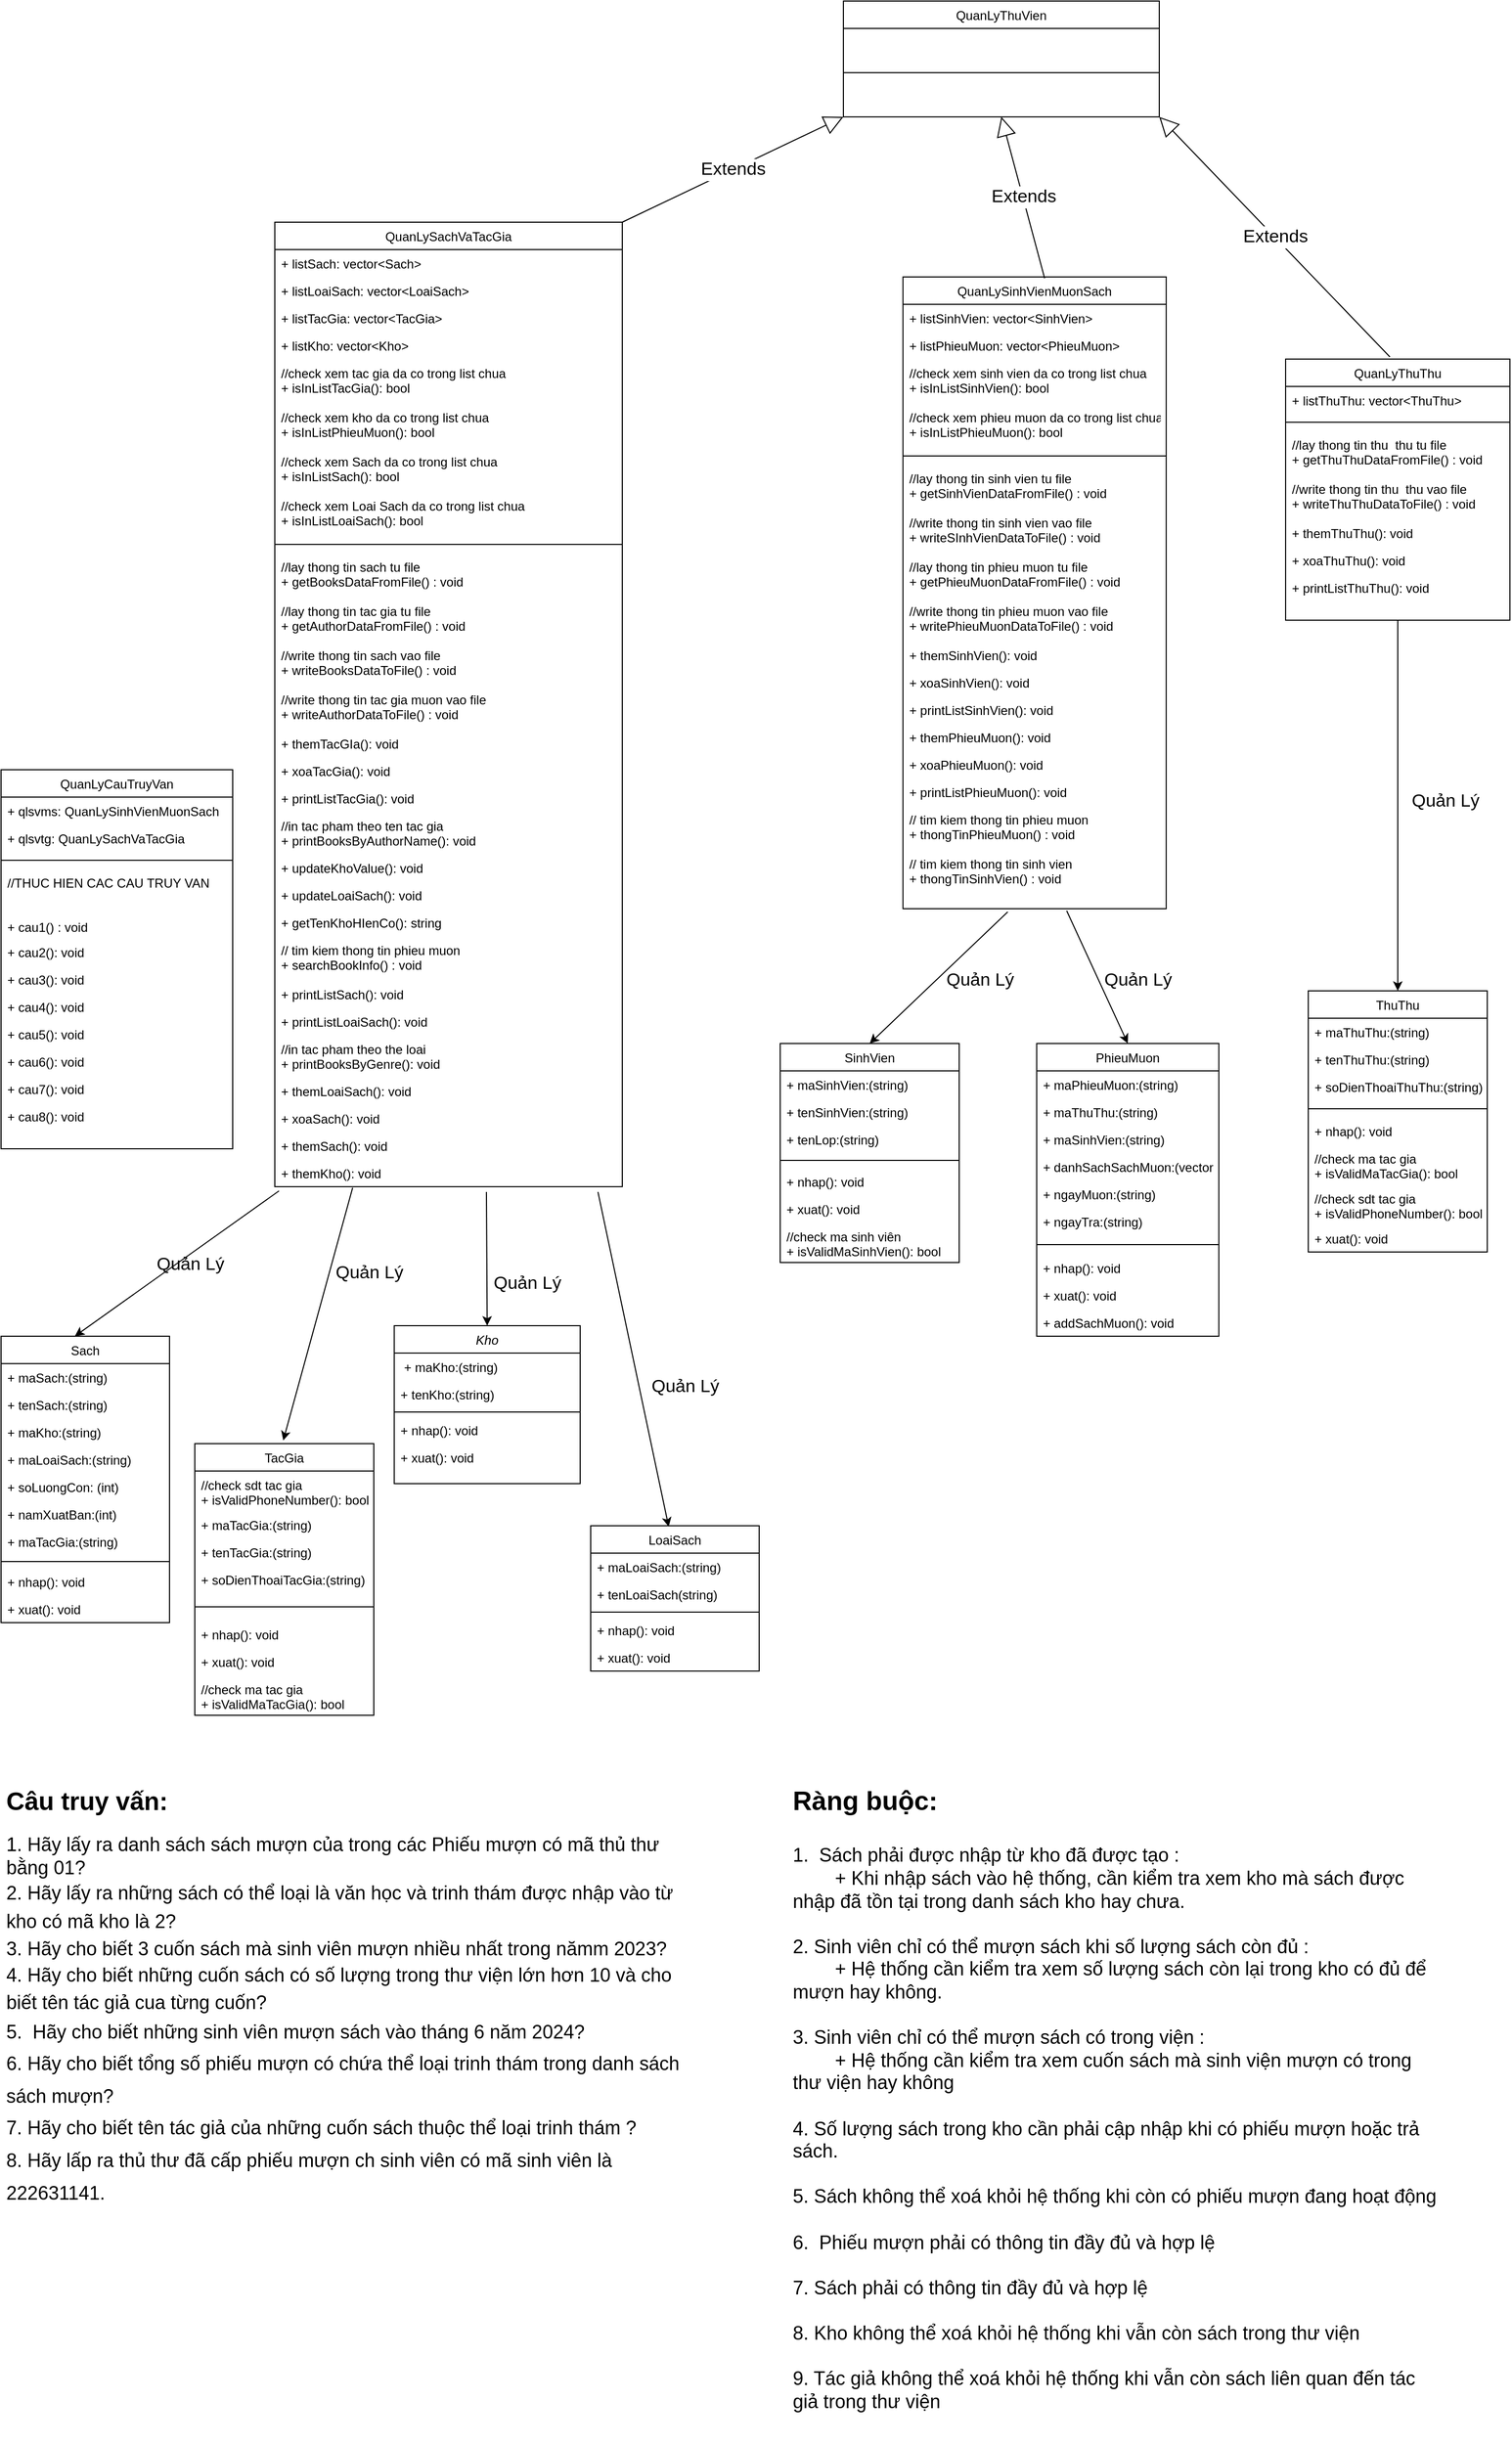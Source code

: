 <mxfile version="20.8.16" type="device"><diagram id="C5RBs43oDa-KdzZeNtuy" name="Page-1"><mxGraphModel dx="472" dy="1996" grid="1" gridSize="10" guides="1" tooltips="1" connect="1" arrows="1" fold="1" page="1" pageScale="1" pageWidth="827" pageHeight="1169" math="0" shadow="0"><root><mxCell id="WIyWlLk6GJQsqaUBKTNV-0"/><mxCell id="WIyWlLk6GJQsqaUBKTNV-1" parent="WIyWlLk6GJQsqaUBKTNV-0"/><mxCell id="zkfFHV4jXpPFQw0GAbJ--0" value="Kho" style="swimlane;fontStyle=2;align=center;verticalAlign=top;childLayout=stackLayout;horizontal=1;startSize=26;horizontalStack=0;resizeParent=1;resizeLast=0;collapsible=1;marginBottom=0;rounded=0;shadow=0;strokeWidth=1;" parent="WIyWlLk6GJQsqaUBKTNV-1" vertex="1"><mxGeometry x="433.4" y="278" width="176.6" height="150" as="geometry"><mxRectangle x="230" y="140" width="160" height="26" as="alternateBounds"/></mxGeometry></mxCell><mxCell id="zkfFHV4jXpPFQw0GAbJ--1" value=" + maKho:(string)" style="text;align=left;verticalAlign=top;spacingLeft=4;spacingRight=4;overflow=hidden;rotatable=0;points=[[0,0.5],[1,0.5]];portConstraint=eastwest;" parent="zkfFHV4jXpPFQw0GAbJ--0" vertex="1"><mxGeometry y="26" width="176.6" height="26" as="geometry"/></mxCell><mxCell id="zkfFHV4jXpPFQw0GAbJ--2" value="+ tenKho:(string)" style="text;align=left;verticalAlign=top;spacingLeft=4;spacingRight=4;overflow=hidden;rotatable=0;points=[[0,0.5],[1,0.5]];portConstraint=eastwest;rounded=0;shadow=0;html=0;" parent="zkfFHV4jXpPFQw0GAbJ--0" vertex="1"><mxGeometry y="52" width="176.6" height="26" as="geometry"/></mxCell><mxCell id="zkfFHV4jXpPFQw0GAbJ--4" value="" style="line;html=1;strokeWidth=1;align=left;verticalAlign=middle;spacingTop=-1;spacingLeft=3;spacingRight=3;rotatable=0;labelPosition=right;points=[];portConstraint=eastwest;" parent="zkfFHV4jXpPFQw0GAbJ--0" vertex="1"><mxGeometry y="78" width="176.6" height="8" as="geometry"/></mxCell><mxCell id="O4ViR7Ss4XogtmyIaUGv-77" value="+ nhap(): void" style="text;align=left;verticalAlign=top;spacingLeft=4;spacingRight=4;overflow=hidden;rotatable=0;points=[[0,0.5],[1,0.5]];portConstraint=eastwest;rounded=0;shadow=0;html=0;" parent="zkfFHV4jXpPFQw0GAbJ--0" vertex="1"><mxGeometry y="86" width="176.6" height="26" as="geometry"/></mxCell><mxCell id="O4ViR7Ss4XogtmyIaUGv-78" value="+ xuat(): void&#10;" style="text;align=left;verticalAlign=top;spacingLeft=4;spacingRight=4;overflow=hidden;rotatable=0;points=[[0,0.5],[1,0.5]];portConstraint=eastwest;rounded=0;shadow=0;html=0;" parent="zkfFHV4jXpPFQw0GAbJ--0" vertex="1"><mxGeometry y="112" width="176.6" height="20" as="geometry"/></mxCell><mxCell id="zkfFHV4jXpPFQw0GAbJ--6" value="LoaiSach" style="swimlane;fontStyle=0;align=center;verticalAlign=top;childLayout=stackLayout;horizontal=1;startSize=26;horizontalStack=0;resizeParent=1;resizeLast=0;collapsible=1;marginBottom=0;rounded=0;shadow=0;strokeWidth=1;" parent="WIyWlLk6GJQsqaUBKTNV-1" vertex="1"><mxGeometry x="620" y="468" width="160" height="138" as="geometry"><mxRectangle x="130" y="380" width="160" height="26" as="alternateBounds"/></mxGeometry></mxCell><mxCell id="zkfFHV4jXpPFQw0GAbJ--7" value="+ maLoaiSach:(string)" style="text;align=left;verticalAlign=top;spacingLeft=4;spacingRight=4;overflow=hidden;rotatable=0;points=[[0,0.5],[1,0.5]];portConstraint=eastwest;" parent="zkfFHV4jXpPFQw0GAbJ--6" vertex="1"><mxGeometry y="26" width="160" height="26" as="geometry"/></mxCell><mxCell id="zkfFHV4jXpPFQw0GAbJ--8" value="+ tenLoaiSach(string)" style="text;align=left;verticalAlign=top;spacingLeft=4;spacingRight=4;overflow=hidden;rotatable=0;points=[[0,0.5],[1,0.5]];portConstraint=eastwest;rounded=0;shadow=0;html=0;" parent="zkfFHV4jXpPFQw0GAbJ--6" vertex="1"><mxGeometry y="52" width="160" height="26" as="geometry"/></mxCell><mxCell id="zkfFHV4jXpPFQw0GAbJ--9" value="" style="line;html=1;strokeWidth=1;align=left;verticalAlign=middle;spacingTop=-1;spacingLeft=3;spacingRight=3;rotatable=0;labelPosition=right;points=[];portConstraint=eastwest;" parent="zkfFHV4jXpPFQw0GAbJ--6" vertex="1"><mxGeometry y="78" width="160" height="8" as="geometry"/></mxCell><mxCell id="O4ViR7Ss4XogtmyIaUGv-79" value="+ nhap(): void" style="text;align=left;verticalAlign=top;spacingLeft=4;spacingRight=4;overflow=hidden;rotatable=0;points=[[0,0.5],[1,0.5]];portConstraint=eastwest;rounded=0;shadow=0;html=0;" parent="zkfFHV4jXpPFQw0GAbJ--6" vertex="1"><mxGeometry y="86" width="160" height="26" as="geometry"/></mxCell><mxCell id="O4ViR7Ss4XogtmyIaUGv-80" value="+ xuat(): void" style="text;align=left;verticalAlign=top;spacingLeft=4;spacingRight=4;overflow=hidden;rotatable=0;points=[[0,0.5],[1,0.5]];portConstraint=eastwest;rounded=0;shadow=0;html=0;" parent="zkfFHV4jXpPFQw0GAbJ--6" vertex="1"><mxGeometry y="112" width="160" height="26" as="geometry"/></mxCell><mxCell id="zkfFHV4jXpPFQw0GAbJ--17" value="Sach" style="swimlane;fontStyle=0;align=center;verticalAlign=top;childLayout=stackLayout;horizontal=1;startSize=26;horizontalStack=0;resizeParent=1;resizeLast=0;collapsible=1;marginBottom=0;rounded=0;shadow=0;strokeWidth=1;" parent="WIyWlLk6GJQsqaUBKTNV-1" vertex="1"><mxGeometry x="60" y="288" width="160" height="272" as="geometry"><mxRectangle x="550" y="140" width="160" height="26" as="alternateBounds"/></mxGeometry></mxCell><mxCell id="zkfFHV4jXpPFQw0GAbJ--18" value="+ maSach:(string)" style="text;align=left;verticalAlign=top;spacingLeft=4;spacingRight=4;overflow=hidden;rotatable=0;points=[[0,0.5],[1,0.5]];portConstraint=eastwest;" parent="zkfFHV4jXpPFQw0GAbJ--17" vertex="1"><mxGeometry y="26" width="160" height="26" as="geometry"/></mxCell><mxCell id="zkfFHV4jXpPFQw0GAbJ--19" value="+ tenSach:(string)" style="text;align=left;verticalAlign=top;spacingLeft=4;spacingRight=4;overflow=hidden;rotatable=0;points=[[0,0.5],[1,0.5]];portConstraint=eastwest;rounded=0;shadow=0;html=0;" parent="zkfFHV4jXpPFQw0GAbJ--17" vertex="1"><mxGeometry y="52" width="160" height="26" as="geometry"/></mxCell><mxCell id="zkfFHV4jXpPFQw0GAbJ--20" value="+ maKho:(string)" style="text;align=left;verticalAlign=top;spacingLeft=4;spacingRight=4;overflow=hidden;rotatable=0;points=[[0,0.5],[1,0.5]];portConstraint=eastwest;rounded=0;shadow=0;html=0;" parent="zkfFHV4jXpPFQw0GAbJ--17" vertex="1"><mxGeometry y="78" width="160" height="26" as="geometry"/></mxCell><mxCell id="O4ViR7Ss4XogtmyIaUGv-6" value="+ maLoaiSach:(string)" style="text;align=left;verticalAlign=top;spacingLeft=4;spacingRight=4;overflow=hidden;rotatable=0;points=[[0,0.5],[1,0.5]];portConstraint=eastwest;rounded=0;shadow=0;html=0;" parent="zkfFHV4jXpPFQw0GAbJ--17" vertex="1"><mxGeometry y="104" width="160" height="26" as="geometry"/></mxCell><mxCell id="zkfFHV4jXpPFQw0GAbJ--21" value="+ soLuongCon: (int)" style="text;align=left;verticalAlign=top;spacingLeft=4;spacingRight=4;overflow=hidden;rotatable=0;points=[[0,0.5],[1,0.5]];portConstraint=eastwest;rounded=0;shadow=0;html=0;" parent="zkfFHV4jXpPFQw0GAbJ--17" vertex="1"><mxGeometry y="130" width="160" height="26" as="geometry"/></mxCell><mxCell id="zkfFHV4jXpPFQw0GAbJ--22" value="+ namXuatBan:(int)&#10;" style="text;align=left;verticalAlign=top;spacingLeft=4;spacingRight=4;overflow=hidden;rotatable=0;points=[[0,0.5],[1,0.5]];portConstraint=eastwest;rounded=0;shadow=0;html=0;" parent="zkfFHV4jXpPFQw0GAbJ--17" vertex="1"><mxGeometry y="156" width="160" height="26" as="geometry"/></mxCell><mxCell id="O4ViR7Ss4XogtmyIaUGv-7" value="+ maTacGia:(string)" style="text;align=left;verticalAlign=top;spacingLeft=4;spacingRight=4;overflow=hidden;rotatable=0;points=[[0,0.5],[1,0.5]];portConstraint=eastwest;rounded=0;shadow=0;html=0;" parent="zkfFHV4jXpPFQw0GAbJ--17" vertex="1"><mxGeometry y="182" width="160" height="26" as="geometry"/></mxCell><mxCell id="zkfFHV4jXpPFQw0GAbJ--23" value="" style="line;html=1;strokeWidth=1;align=left;verticalAlign=middle;spacingTop=-1;spacingLeft=3;spacingRight=3;rotatable=0;labelPosition=right;points=[];portConstraint=eastwest;" parent="zkfFHV4jXpPFQw0GAbJ--17" vertex="1"><mxGeometry y="208" width="160" height="12" as="geometry"/></mxCell><mxCell id="SDFRiirNB7OG8wMuTSbg-24" value="+ nhap(): void" style="text;align=left;verticalAlign=top;spacingLeft=4;spacingRight=4;overflow=hidden;rotatable=0;points=[[0,0.5],[1,0.5]];portConstraint=eastwest;rounded=0;shadow=0;html=0;" parent="zkfFHV4jXpPFQw0GAbJ--17" vertex="1"><mxGeometry y="220" width="160" height="26" as="geometry"/></mxCell><mxCell id="SDFRiirNB7OG8wMuTSbg-25" value="+ xuat(): void" style="text;align=left;verticalAlign=top;spacingLeft=4;spacingRight=4;overflow=hidden;rotatable=0;points=[[0,0.5],[1,0.5]];portConstraint=eastwest;rounded=0;shadow=0;html=0;" parent="zkfFHV4jXpPFQw0GAbJ--17" vertex="1"><mxGeometry y="246" width="160" height="26" as="geometry"/></mxCell><mxCell id="O4ViR7Ss4XogtmyIaUGv-20" value="TacGia" style="swimlane;fontStyle=0;align=center;verticalAlign=top;childLayout=stackLayout;horizontal=1;startSize=26;horizontalStack=0;resizeParent=1;resizeLast=0;collapsible=1;marginBottom=0;rounded=0;shadow=0;strokeWidth=1;" parent="WIyWlLk6GJQsqaUBKTNV-1" vertex="1"><mxGeometry x="244" y="390" width="170" height="258" as="geometry"><mxRectangle x="130" y="380" width="160" height="26" as="alternateBounds"/></mxGeometry></mxCell><mxCell id="BPV_H0MxbYmrTCm7eKsK-1" value="//check sdt tac gia&#10;+ isValidPhoneNumber(): bool" style="text;align=left;verticalAlign=top;spacingLeft=4;spacingRight=4;overflow=hidden;rotatable=0;points=[[0,0.5],[1,0.5]];portConstraint=eastwest;rounded=0;shadow=0;html=0;" vertex="1" parent="O4ViR7Ss4XogtmyIaUGv-20"><mxGeometry y="26" width="170" height="38" as="geometry"/></mxCell><mxCell id="O4ViR7Ss4XogtmyIaUGv-21" value="+ maTacGia:(string)" style="text;align=left;verticalAlign=top;spacingLeft=4;spacingRight=4;overflow=hidden;rotatable=0;points=[[0,0.5],[1,0.5]];portConstraint=eastwest;" parent="O4ViR7Ss4XogtmyIaUGv-20" vertex="1"><mxGeometry y="64" width="170" height="26" as="geometry"/></mxCell><mxCell id="O4ViR7Ss4XogtmyIaUGv-22" value="+ tenTacGia:(string)&#10;" style="text;align=left;verticalAlign=top;spacingLeft=4;spacingRight=4;overflow=hidden;rotatable=0;points=[[0,0.5],[1,0.5]];portConstraint=eastwest;rounded=0;shadow=0;html=0;" parent="O4ViR7Ss4XogtmyIaUGv-20" vertex="1"><mxGeometry y="90" width="170" height="26" as="geometry"/></mxCell><mxCell id="O4ViR7Ss4XogtmyIaUGv-27" value="+ soDienThoaiTacGia:(string)" style="text;align=left;verticalAlign=top;spacingLeft=4;spacingRight=4;overflow=hidden;rotatable=0;points=[[0,0.5],[1,0.5]];portConstraint=eastwest;rounded=0;shadow=0;html=0;" parent="O4ViR7Ss4XogtmyIaUGv-20" vertex="1"><mxGeometry y="116" width="170" height="26" as="geometry"/></mxCell><mxCell id="O4ViR7Ss4XogtmyIaUGv-23" value="" style="line;html=1;strokeWidth=1;align=left;verticalAlign=middle;spacingTop=-1;spacingLeft=3;spacingRight=3;rotatable=0;labelPosition=right;points=[];portConstraint=eastwest;" parent="O4ViR7Ss4XogtmyIaUGv-20" vertex="1"><mxGeometry y="142" width="170" height="26" as="geometry"/></mxCell><mxCell id="O4ViR7Ss4XogtmyIaUGv-88" value="+ nhap(): void" style="text;align=left;verticalAlign=top;spacingLeft=4;spacingRight=4;overflow=hidden;rotatable=0;points=[[0,0.5],[1,0.5]];portConstraint=eastwest;rounded=0;shadow=0;html=0;" parent="O4ViR7Ss4XogtmyIaUGv-20" vertex="1"><mxGeometry y="168" width="170" height="26" as="geometry"/></mxCell><mxCell id="O4ViR7Ss4XogtmyIaUGv-89" value="+ xuat(): void" style="text;align=left;verticalAlign=top;spacingLeft=4;spacingRight=4;overflow=hidden;rotatable=0;points=[[0,0.5],[1,0.5]];portConstraint=eastwest;rounded=0;shadow=0;html=0;" parent="O4ViR7Ss4XogtmyIaUGv-20" vertex="1"><mxGeometry y="194" width="170" height="26" as="geometry"/></mxCell><mxCell id="BPV_H0MxbYmrTCm7eKsK-0" value="//check ma tac gia&#10;+ isValidMaTacGia(): bool" style="text;align=left;verticalAlign=top;spacingLeft=4;spacingRight=4;overflow=hidden;rotatable=0;points=[[0,0.5],[1,0.5]];portConstraint=eastwest;rounded=0;shadow=0;html=0;" vertex="1" parent="O4ViR7Ss4XogtmyIaUGv-20"><mxGeometry y="220" width="170" height="38" as="geometry"/></mxCell><mxCell id="O4ViR7Ss4XogtmyIaUGv-32" value="ThuThu" style="swimlane;fontStyle=0;align=center;verticalAlign=top;childLayout=stackLayout;horizontal=1;startSize=26;horizontalStack=0;resizeParent=1;resizeLast=0;collapsible=1;marginBottom=0;rounded=0;shadow=0;strokeWidth=1;" parent="WIyWlLk6GJQsqaUBKTNV-1" vertex="1"><mxGeometry x="1301.52" y="-40.0" width="170" height="248" as="geometry"><mxRectangle x="130" y="380" width="160" height="26" as="alternateBounds"/></mxGeometry></mxCell><mxCell id="O4ViR7Ss4XogtmyIaUGv-33" value="+ maThuThu:(string)" style="text;align=left;verticalAlign=top;spacingLeft=4;spacingRight=4;overflow=hidden;rotatable=0;points=[[0,0.5],[1,0.5]];portConstraint=eastwest;" parent="O4ViR7Ss4XogtmyIaUGv-32" vertex="1"><mxGeometry y="26" width="170" height="26" as="geometry"/></mxCell><mxCell id="O4ViR7Ss4XogtmyIaUGv-34" value="+ tenThuThu:(string)&#10;" style="text;align=left;verticalAlign=top;spacingLeft=4;spacingRight=4;overflow=hidden;rotatable=0;points=[[0,0.5],[1,0.5]];portConstraint=eastwest;rounded=0;shadow=0;html=0;" parent="O4ViR7Ss4XogtmyIaUGv-32" vertex="1"><mxGeometry y="52" width="170" height="26" as="geometry"/></mxCell><mxCell id="O4ViR7Ss4XogtmyIaUGv-35" value="+ soDienThoaiThuThu:(string)" style="text;align=left;verticalAlign=top;spacingLeft=4;spacingRight=4;overflow=hidden;rotatable=0;points=[[0,0.5],[1,0.5]];portConstraint=eastwest;rounded=0;shadow=0;html=0;" parent="O4ViR7Ss4XogtmyIaUGv-32" vertex="1"><mxGeometry y="78" width="170" height="26" as="geometry"/></mxCell><mxCell id="O4ViR7Ss4XogtmyIaUGv-36" value="" style="line;html=1;strokeWidth=1;align=left;verticalAlign=middle;spacingTop=-1;spacingLeft=3;spacingRight=3;rotatable=0;labelPosition=right;points=[];portConstraint=eastwest;" parent="O4ViR7Ss4XogtmyIaUGv-32" vertex="1"><mxGeometry y="104" width="170" height="16" as="geometry"/></mxCell><mxCell id="O4ViR7Ss4XogtmyIaUGv-85" value="+ nhap(): void" style="text;align=left;verticalAlign=top;spacingLeft=4;spacingRight=4;overflow=hidden;rotatable=0;points=[[0,0.5],[1,0.5]];portConstraint=eastwest;rounded=0;shadow=0;html=0;" parent="O4ViR7Ss4XogtmyIaUGv-32" vertex="1"><mxGeometry y="120" width="170" height="26" as="geometry"/></mxCell><mxCell id="BPV_H0MxbYmrTCm7eKsK-4" value="//check ma tac gia&#10;+ isValidMaTacGia(): bool" style="text;align=left;verticalAlign=top;spacingLeft=4;spacingRight=4;overflow=hidden;rotatable=0;points=[[0,0.5],[1,0.5]];portConstraint=eastwest;rounded=0;shadow=0;html=0;" vertex="1" parent="O4ViR7Ss4XogtmyIaUGv-32"><mxGeometry y="146" width="170" height="38" as="geometry"/></mxCell><mxCell id="BPV_H0MxbYmrTCm7eKsK-5" value="//check sdt tac gia&#10;+ isValidPhoneNumber(): bool" style="text;align=left;verticalAlign=top;spacingLeft=4;spacingRight=4;overflow=hidden;rotatable=0;points=[[0,0.5],[1,0.5]];portConstraint=eastwest;rounded=0;shadow=0;html=0;" vertex="1" parent="O4ViR7Ss4XogtmyIaUGv-32"><mxGeometry y="184" width="170" height="38" as="geometry"/></mxCell><mxCell id="O4ViR7Ss4XogtmyIaUGv-83" value="+ xuat(): void" style="text;align=left;verticalAlign=top;spacingLeft=4;spacingRight=4;overflow=hidden;rotatable=0;points=[[0,0.5],[1,0.5]];portConstraint=eastwest;rounded=0;shadow=0;html=0;" parent="O4ViR7Ss4XogtmyIaUGv-32" vertex="1"><mxGeometry y="222" width="170" height="26" as="geometry"/></mxCell><mxCell id="O4ViR7Ss4XogtmyIaUGv-40" value="PhieuMuon" style="swimlane;fontStyle=0;align=center;verticalAlign=top;childLayout=stackLayout;horizontal=1;startSize=26;horizontalStack=0;resizeParent=1;resizeLast=0;collapsible=1;marginBottom=0;rounded=0;shadow=0;strokeWidth=1;" parent="WIyWlLk6GJQsqaUBKTNV-1" vertex="1"><mxGeometry x="1043.6" y="10.0" width="173" height="278" as="geometry"><mxRectangle x="130" y="380" width="160" height="26" as="alternateBounds"/></mxGeometry></mxCell><mxCell id="O4ViR7Ss4XogtmyIaUGv-41" value="+ maPhieuMuon:(string)" style="text;align=left;verticalAlign=top;spacingLeft=4;spacingRight=4;overflow=hidden;rotatable=0;points=[[0,0.5],[1,0.5]];portConstraint=eastwest;" parent="O4ViR7Ss4XogtmyIaUGv-40" vertex="1"><mxGeometry y="26" width="173" height="26" as="geometry"/></mxCell><mxCell id="O4ViR7Ss4XogtmyIaUGv-42" value="+ maThuThu:(string)&#10;" style="text;align=left;verticalAlign=top;spacingLeft=4;spacingRight=4;overflow=hidden;rotatable=0;points=[[0,0.5],[1,0.5]];portConstraint=eastwest;rounded=0;shadow=0;html=0;" parent="O4ViR7Ss4XogtmyIaUGv-40" vertex="1"><mxGeometry y="52" width="173" height="26" as="geometry"/></mxCell><mxCell id="O4ViR7Ss4XogtmyIaUGv-43" value="+ maSinhVien:(string)" style="text;align=left;verticalAlign=top;spacingLeft=4;spacingRight=4;overflow=hidden;rotatable=0;points=[[0,0.5],[1,0.5]];portConstraint=eastwest;rounded=0;shadow=0;html=0;" parent="O4ViR7Ss4XogtmyIaUGv-40" vertex="1"><mxGeometry y="78" width="173" height="26" as="geometry"/></mxCell><mxCell id="O4ViR7Ss4XogtmyIaUGv-58" value="+ danhSachSachMuon:(vector)" style="text;align=left;verticalAlign=top;spacingLeft=4;spacingRight=4;overflow=hidden;rotatable=0;points=[[0,0.5],[1,0.5]];portConstraint=eastwest;rounded=0;shadow=0;html=0;" parent="O4ViR7Ss4XogtmyIaUGv-40" vertex="1"><mxGeometry y="104" width="173" height="26" as="geometry"/></mxCell><mxCell id="O4ViR7Ss4XogtmyIaUGv-45" value="+ ngayMuon:(string)" style="text;align=left;verticalAlign=top;spacingLeft=4;spacingRight=4;overflow=hidden;rotatable=0;points=[[0,0.5],[1,0.5]];portConstraint=eastwest;rounded=0;shadow=0;html=0;" parent="O4ViR7Ss4XogtmyIaUGv-40" vertex="1"><mxGeometry y="130" width="173" height="26" as="geometry"/></mxCell><mxCell id="O4ViR7Ss4XogtmyIaUGv-46" value="+ ngayTra:(string)" style="text;align=left;verticalAlign=top;spacingLeft=4;spacingRight=4;overflow=hidden;rotatable=0;points=[[0,0.5],[1,0.5]];portConstraint=eastwest;rounded=0;shadow=0;html=0;" parent="O4ViR7Ss4XogtmyIaUGv-40" vertex="1"><mxGeometry y="156" width="173" height="26" as="geometry"/></mxCell><mxCell id="O4ViR7Ss4XogtmyIaUGv-44" value="" style="line;html=1;strokeWidth=1;align=left;verticalAlign=middle;spacingTop=-1;spacingLeft=3;spacingRight=3;rotatable=0;labelPosition=right;points=[];portConstraint=eastwest;" parent="O4ViR7Ss4XogtmyIaUGv-40" vertex="1"><mxGeometry y="182" width="173" height="18" as="geometry"/></mxCell><mxCell id="SDFRiirNB7OG8wMuTSbg-26" value="+ nhap(): void" style="text;align=left;verticalAlign=top;spacingLeft=4;spacingRight=4;overflow=hidden;rotatable=0;points=[[0,0.5],[1,0.5]];portConstraint=eastwest;rounded=0;shadow=0;html=0;" parent="O4ViR7Ss4XogtmyIaUGv-40" vertex="1"><mxGeometry y="200" width="173" height="26" as="geometry"/></mxCell><mxCell id="SDFRiirNB7OG8wMuTSbg-27" value="+ xuat(): void" style="text;align=left;verticalAlign=top;spacingLeft=4;spacingRight=4;overflow=hidden;rotatable=0;points=[[0,0.5],[1,0.5]];portConstraint=eastwest;rounded=0;shadow=0;html=0;" parent="O4ViR7Ss4XogtmyIaUGv-40" vertex="1"><mxGeometry y="226" width="173" height="26" as="geometry"/></mxCell><mxCell id="BPV_H0MxbYmrTCm7eKsK-16" value="+ addSachMuon(): void" style="text;align=left;verticalAlign=top;spacingLeft=4;spacingRight=4;overflow=hidden;rotatable=0;points=[[0,0.5],[1,0.5]];portConstraint=eastwest;rounded=0;shadow=0;html=0;" vertex="1" parent="O4ViR7Ss4XogtmyIaUGv-40"><mxGeometry y="252" width="173" height="26" as="geometry"/></mxCell><mxCell id="O4ViR7Ss4XogtmyIaUGv-47" value="SinhVien" style="swimlane;fontStyle=0;align=center;verticalAlign=top;childLayout=stackLayout;horizontal=1;startSize=26;horizontalStack=0;resizeParent=1;resizeLast=0;collapsible=1;marginBottom=0;rounded=0;shadow=0;strokeWidth=1;" parent="WIyWlLk6GJQsqaUBKTNV-1" vertex="1"><mxGeometry x="800.0" y="10" width="170" height="208" as="geometry"><mxRectangle x="130" y="380" width="160" height="26" as="alternateBounds"/></mxGeometry></mxCell><mxCell id="O4ViR7Ss4XogtmyIaUGv-48" value="+ maSinhVien:(string)" style="text;align=left;verticalAlign=top;spacingLeft=4;spacingRight=4;overflow=hidden;rotatable=0;points=[[0,0.5],[1,0.5]];portConstraint=eastwest;" parent="O4ViR7Ss4XogtmyIaUGv-47" vertex="1"><mxGeometry y="26" width="170" height="26" as="geometry"/></mxCell><mxCell id="O4ViR7Ss4XogtmyIaUGv-49" value="+ tenSinhVien:(string)&#10;" style="text;align=left;verticalAlign=top;spacingLeft=4;spacingRight=4;overflow=hidden;rotatable=0;points=[[0,0.5],[1,0.5]];portConstraint=eastwest;rounded=0;shadow=0;html=0;" parent="O4ViR7Ss4XogtmyIaUGv-47" vertex="1"><mxGeometry y="52" width="170" height="26" as="geometry"/></mxCell><mxCell id="O4ViR7Ss4XogtmyIaUGv-50" value="+ tenLop:(string)" style="text;align=left;verticalAlign=top;spacingLeft=4;spacingRight=4;overflow=hidden;rotatable=0;points=[[0,0.5],[1,0.5]];portConstraint=eastwest;rounded=0;shadow=0;html=0;" parent="O4ViR7Ss4XogtmyIaUGv-47" vertex="1"><mxGeometry y="78" width="170" height="26" as="geometry"/></mxCell><mxCell id="O4ViR7Ss4XogtmyIaUGv-53" value="" style="line;html=1;strokeWidth=1;align=left;verticalAlign=middle;spacingTop=-1;spacingLeft=3;spacingRight=3;rotatable=0;labelPosition=right;points=[];portConstraint=eastwest;" parent="O4ViR7Ss4XogtmyIaUGv-47" vertex="1"><mxGeometry y="104" width="170" height="14" as="geometry"/></mxCell><mxCell id="O4ViR7Ss4XogtmyIaUGv-86" value="+ nhap(): void" style="text;align=left;verticalAlign=top;spacingLeft=4;spacingRight=4;overflow=hidden;rotatable=0;points=[[0,0.5],[1,0.5]];portConstraint=eastwest;rounded=0;shadow=0;html=0;" parent="O4ViR7Ss4XogtmyIaUGv-47" vertex="1"><mxGeometry y="118" width="170" height="26" as="geometry"/></mxCell><mxCell id="O4ViR7Ss4XogtmyIaUGv-87" value="+ xuat(): void" style="text;align=left;verticalAlign=top;spacingLeft=4;spacingRight=4;overflow=hidden;rotatable=0;points=[[0,0.5],[1,0.5]];portConstraint=eastwest;rounded=0;shadow=0;html=0;" parent="O4ViR7Ss4XogtmyIaUGv-47" vertex="1"><mxGeometry y="144" width="170" height="26" as="geometry"/></mxCell><mxCell id="BPV_H0MxbYmrTCm7eKsK-3" value="//check ma sinh viên&#10;+ isValidMaSinhVien(): bool" style="text;align=left;verticalAlign=top;spacingLeft=4;spacingRight=4;overflow=hidden;rotatable=0;points=[[0,0.5],[1,0.5]];portConstraint=eastwest;rounded=0;shadow=0;html=0;" vertex="1" parent="O4ViR7Ss4XogtmyIaUGv-47"><mxGeometry y="170" width="170" height="38" as="geometry"/></mxCell><mxCell id="SDFRiirNB7OG8wMuTSbg-2" value="&lt;h1&gt;Câu truy vấn:&lt;/h1&gt;&lt;div style=&quot;font-size: 18px;&quot;&gt;1. Hãy lấy ra danh sách sách mượn của trong các Phiếu mượn có mã thủ thư bằng 01?&lt;/div&gt;&lt;div style=&quot;font-size: 18px; line-height: 150%;&quot;&gt;&lt;span style=&quot;background-color: initial;&quot;&gt;2. Hãy lấy ra những sách có thể loại là văn học và trinh thám được nhập vào từ kho có mã kho là 2?&lt;/span&gt;&lt;br&gt;&lt;/div&gt;&lt;div style=&quot;font-size: 18px; line-height: 140%;&quot;&gt;&lt;span style=&quot;background-color: initial;&quot;&gt;3. Hãy cho biết 3 cuốn sách mà sinh viên mượn nhiều nhất trong nămm 2023?&amp;nbsp;&lt;/span&gt;&lt;/div&gt;&lt;div style=&quot;font-size: 18px; line-height: 140%;&quot;&gt;4. Hãy cho biết những cuốn sách có số lượng trong thư viện lớn hơn 10 và cho biết tên tác giả cua từng cuốn?&lt;/div&gt;&lt;div style=&quot;font-size: 18px; line-height: 170%;&quot;&gt;5.&amp;nbsp; Hãy cho biết những sinh viên mượn sách vào tháng 6 năm 2024?&lt;/div&gt;&lt;div style=&quot;font-size: 18px; line-height: 170%;&quot;&gt;6. Hãy cho biết tổng số phiếu mượn có chứa thể loại trinh thám trong danh sách sách mượn?&lt;/div&gt;&lt;div style=&quot;font-size: 18px; line-height: 170%;&quot;&gt;7. Hãy cho biết tên tác giả của những cuốn sách thuộc thể loại trinh thám ?&amp;nbsp;&lt;/div&gt;&lt;div style=&quot;font-size: 18px; line-height: 170%;&quot;&gt;8. Hãy lấp ra thủ thư đã cấp phiếu mượn ch sinh viên có mã sinh viên là 222631141.&lt;/div&gt;&lt;div style=&quot;font-size: 18px; line-height: 170%;&quot;&gt;&amp;nbsp;&amp;nbsp;&lt;/div&gt;&lt;div style=&quot;font-size: 18px; line-height: 240%;&quot;&gt;&lt;br&gt;&lt;/div&gt;" style="text;html=1;strokeColor=none;fillColor=none;spacing=5;spacingTop=-20;whiteSpace=wrap;overflow=hidden;rounded=0;" parent="WIyWlLk6GJQsqaUBKTNV-1" vertex="1"><mxGeometry x="60" y="710" width="660" height="590" as="geometry"/></mxCell><mxCell id="SDFRiirNB7OG8wMuTSbg-15" value="QuanLyThuVien" style="swimlane;fontStyle=0;align=center;verticalAlign=top;childLayout=stackLayout;horizontal=1;startSize=26;horizontalStack=0;resizeParent=1;resizeLast=0;collapsible=1;marginBottom=0;rounded=0;shadow=0;strokeWidth=1;" parent="WIyWlLk6GJQsqaUBKTNV-1" vertex="1"><mxGeometry x="860" y="-980" width="300" height="110" as="geometry"><mxRectangle x="130" y="380" width="160" height="26" as="alternateBounds"/></mxGeometry></mxCell><mxCell id="SDFRiirNB7OG8wMuTSbg-19" value="" style="line;html=1;strokeWidth=1;align=left;verticalAlign=middle;spacingTop=-1;spacingLeft=3;spacingRight=3;rotatable=0;labelPosition=right;points=[];portConstraint=eastwest;" parent="SDFRiirNB7OG8wMuTSbg-15" vertex="1"><mxGeometry y="26" width="300" height="84" as="geometry"/></mxCell><mxCell id="SDFRiirNB7OG8wMuTSbg-23" value="&lt;p style=&quot;line-height: 160%;&quot;&gt;&lt;/p&gt;&lt;h1&gt;&lt;font style=&quot;font-size: 25px;&quot;&gt;Ràng buộc:&lt;/font&gt;&lt;/h1&gt;1.&amp;nbsp; Sách phải được nhập từ kho đã được tạo :&lt;br&gt;&lt;span style=&quot;white-space: pre;&quot;&gt;&#9;&lt;/span&gt;+ Khi nhập sách vào hệ thống, cần kiểm tra xem kho mà sách được nhập đã tồn tại trong danh sách kho hay chưa.&amp;nbsp;&lt;br&gt;&lt;br&gt;2. Sinh viên chỉ có thể mượn sách khi số lượng sách còn đủ :&amp;nbsp;&lt;br&gt;&lt;span style=&quot;white-space: pre;&quot;&gt;&#9;&lt;/span&gt;+ Hệ thống cần kiểm tra xem số lượng sách còn lại trong kho có đủ để mượn hay không.&lt;br&gt;&lt;br&gt;3. Sinh viên chỉ có thể mượn sách có trong viện :&amp;nbsp;&lt;br&gt;&lt;span style=&quot;white-space: pre;&quot;&gt;&#9;&lt;/span&gt;+ Hệ thống cần kiểm tra xem cuốn sách mà sinh viện&amp;nbsp;mượn có trong thư viện hay không&lt;br&gt;&lt;br&gt;4. Số lượng sách trong kho cần phải cập nhập khi có phiếu mượn hoặc trả sách.&lt;br&gt;&lt;br&gt;5. Sách không thể xoá khỏi hệ thống khi còn có phiếu mượn đang hoạt động&lt;br&gt;&lt;br&gt;6.&amp;nbsp; Phiếu mượn phải có thông tin đầy đủ và hợp lệ&amp;nbsp;&lt;br&gt;&lt;br&gt;7. Sách phải có thông tin đầy đủ và hợp lệ&lt;br&gt;&lt;br&gt;8. Kho không thể xoá khỏi hệ thống khi vẫn còn sách trong thư viện&lt;br&gt;&lt;br&gt;9. Tác giả không thể xoá khỏi hệ thống khi vẫn còn sách liên quan đến tác giả trong thư viện&amp;nbsp;&lt;br&gt;&lt;br&gt;&lt;br&gt;&lt;br&gt;&lt;br&gt;&lt;br&gt;.&amp;nbsp;&lt;br&gt;&lt;br&gt;&amp;nbsp;&lt;br&gt;&lt;br&gt;&amp;nbsp;&lt;br&gt;&lt;p&gt;&lt;/p&gt;" style="text;html=1;strokeColor=none;fillColor=none;spacing=5;spacingTop=-20;whiteSpace=wrap;overflow=hidden;rounded=0;fontSize=18;" parent="WIyWlLk6GJQsqaUBKTNV-1" vertex="1"><mxGeometry x="807" y="690" width="623" height="650" as="geometry"/></mxCell><mxCell id="BPV_H0MxbYmrTCm7eKsK-17" value="QuanLyThuThu" style="swimlane;fontStyle=0;align=center;verticalAlign=top;childLayout=stackLayout;horizontal=1;startSize=26;horizontalStack=0;resizeParent=1;resizeLast=0;collapsible=1;marginBottom=0;rounded=0;shadow=0;strokeWidth=1;" vertex="1" parent="WIyWlLk6GJQsqaUBKTNV-1"><mxGeometry x="1280" y="-640" width="213.04" height="248" as="geometry"><mxRectangle x="130" y="380" width="160" height="26" as="alternateBounds"/></mxGeometry></mxCell><mxCell id="BPV_H0MxbYmrTCm7eKsK-18" value="+ listThuThu: vector&lt;ThuThu&gt;" style="text;align=left;verticalAlign=top;spacingLeft=4;spacingRight=4;overflow=hidden;rotatable=0;points=[[0,0.5],[1,0.5]];portConstraint=eastwest;" vertex="1" parent="BPV_H0MxbYmrTCm7eKsK-17"><mxGeometry y="26" width="213.04" height="26" as="geometry"/></mxCell><mxCell id="BPV_H0MxbYmrTCm7eKsK-21" value="" style="line;html=1;strokeWidth=1;align=left;verticalAlign=middle;spacingTop=-1;spacingLeft=3;spacingRight=3;rotatable=0;labelPosition=right;points=[];portConstraint=eastwest;" vertex="1" parent="BPV_H0MxbYmrTCm7eKsK-17"><mxGeometry y="52" width="213.04" height="16" as="geometry"/></mxCell><mxCell id="BPV_H0MxbYmrTCm7eKsK-22" value="//lay thong tin thu  thu tu file&#10;+ getThuThuDataFromFile() : void" style="text;align=left;verticalAlign=top;spacingLeft=4;spacingRight=4;overflow=hidden;rotatable=0;points=[[0,0.5],[1,0.5]];portConstraint=eastwest;rounded=0;shadow=0;html=0;" vertex="1" parent="BPV_H0MxbYmrTCm7eKsK-17"><mxGeometry y="68" width="213.04" height="42" as="geometry"/></mxCell><mxCell id="BPV_H0MxbYmrTCm7eKsK-26" value="//write thong tin thu  thu vao file&#10;+ writeThuThuDataToFile() : void" style="text;align=left;verticalAlign=top;spacingLeft=4;spacingRight=4;overflow=hidden;rotatable=0;points=[[0,0.5],[1,0.5]];portConstraint=eastwest;rounded=0;shadow=0;html=0;" vertex="1" parent="BPV_H0MxbYmrTCm7eKsK-17"><mxGeometry y="110" width="213.04" height="42" as="geometry"/></mxCell><mxCell id="BPV_H0MxbYmrTCm7eKsK-28" value="+ themThuThu(): void" style="text;align=left;verticalAlign=top;spacingLeft=4;spacingRight=4;overflow=hidden;rotatable=0;points=[[0,0.5],[1,0.5]];portConstraint=eastwest;rounded=0;shadow=0;html=0;" vertex="1" parent="BPV_H0MxbYmrTCm7eKsK-17"><mxGeometry y="152" width="213.04" height="26" as="geometry"/></mxCell><mxCell id="BPV_H0MxbYmrTCm7eKsK-30" value="+ xoaThuThu(): void" style="text;align=left;verticalAlign=top;spacingLeft=4;spacingRight=4;overflow=hidden;rotatable=0;points=[[0,0.5],[1,0.5]];portConstraint=eastwest;rounded=0;shadow=0;html=0;" vertex="1" parent="BPV_H0MxbYmrTCm7eKsK-17"><mxGeometry y="178" width="213.04" height="26" as="geometry"/></mxCell><mxCell id="BPV_H0MxbYmrTCm7eKsK-31" value="+ printListThuThu(): void" style="text;align=left;verticalAlign=top;spacingLeft=4;spacingRight=4;overflow=hidden;rotatable=0;points=[[0,0.5],[1,0.5]];portConstraint=eastwest;rounded=0;shadow=0;html=0;" vertex="1" parent="BPV_H0MxbYmrTCm7eKsK-17"><mxGeometry y="204" width="213.04" height="26" as="geometry"/></mxCell><mxCell id="BPV_H0MxbYmrTCm7eKsK-32" value="QuanLySinhVienMuonSach" style="swimlane;fontStyle=0;align=center;verticalAlign=top;childLayout=stackLayout;horizontal=1;startSize=26;horizontalStack=0;resizeParent=1;resizeLast=0;collapsible=1;marginBottom=0;rounded=0;shadow=0;strokeWidth=1;" vertex="1" parent="WIyWlLk6GJQsqaUBKTNV-1"><mxGeometry x="916.6" y="-718" width="250" height="600" as="geometry"><mxRectangle x="130" y="380" width="160" height="26" as="alternateBounds"/></mxGeometry></mxCell><mxCell id="BPV_H0MxbYmrTCm7eKsK-33" value="+ listSinhVien: vector&lt;SinhVien&gt;" style="text;align=left;verticalAlign=top;spacingLeft=4;spacingRight=4;overflow=hidden;rotatable=0;points=[[0,0.5],[1,0.5]];portConstraint=eastwest;" vertex="1" parent="BPV_H0MxbYmrTCm7eKsK-32"><mxGeometry y="26" width="250" height="26" as="geometry"/></mxCell><mxCell id="BPV_H0MxbYmrTCm7eKsK-40" value="+ listPhieuMuon: vector&lt;PhieuMuon&gt;" style="text;align=left;verticalAlign=top;spacingLeft=4;spacingRight=4;overflow=hidden;rotatable=0;points=[[0,0.5],[1,0.5]];portConstraint=eastwest;" vertex="1" parent="BPV_H0MxbYmrTCm7eKsK-32"><mxGeometry y="52" width="250" height="26" as="geometry"/></mxCell><mxCell id="BPV_H0MxbYmrTCm7eKsK-41" value="//check xem sinh vien da co trong list chua&#10;+ isInListSinhVien(): bool" style="text;align=left;verticalAlign=top;spacingLeft=4;spacingRight=4;overflow=hidden;rotatable=0;points=[[0,0.5],[1,0.5]];portConstraint=eastwest;" vertex="1" parent="BPV_H0MxbYmrTCm7eKsK-32"><mxGeometry y="78" width="250" height="42" as="geometry"/></mxCell><mxCell id="BPV_H0MxbYmrTCm7eKsK-42" value="//check xem phieu muon da co trong list chua&#10;+ isInListPhieuMuon(): bool" style="text;align=left;verticalAlign=top;spacingLeft=4;spacingRight=4;overflow=hidden;rotatable=0;points=[[0,0.5],[1,0.5]];portConstraint=eastwest;" vertex="1" parent="BPV_H0MxbYmrTCm7eKsK-32"><mxGeometry y="120" width="250" height="42" as="geometry"/></mxCell><mxCell id="BPV_H0MxbYmrTCm7eKsK-34" value="" style="line;html=1;strokeWidth=1;align=left;verticalAlign=middle;spacingTop=-1;spacingLeft=3;spacingRight=3;rotatable=0;labelPosition=right;points=[];portConstraint=eastwest;" vertex="1" parent="BPV_H0MxbYmrTCm7eKsK-32"><mxGeometry y="162" width="250" height="16" as="geometry"/></mxCell><mxCell id="BPV_H0MxbYmrTCm7eKsK-35" value="//lay thong tin sinh vien tu file&#10;+ getSinhVienDataFromFile() : void" style="text;align=left;verticalAlign=top;spacingLeft=4;spacingRight=4;overflow=hidden;rotatable=0;points=[[0,0.5],[1,0.5]];portConstraint=eastwest;rounded=0;shadow=0;html=0;" vertex="1" parent="BPV_H0MxbYmrTCm7eKsK-32"><mxGeometry y="178" width="250" height="42" as="geometry"/></mxCell><mxCell id="BPV_H0MxbYmrTCm7eKsK-36" value="//write thong tin sinh vien vao file&#10;+ writeSInhVienDataToFile() : void" style="text;align=left;verticalAlign=top;spacingLeft=4;spacingRight=4;overflow=hidden;rotatable=0;points=[[0,0.5],[1,0.5]];portConstraint=eastwest;rounded=0;shadow=0;html=0;" vertex="1" parent="BPV_H0MxbYmrTCm7eKsK-32"><mxGeometry y="220" width="250" height="42" as="geometry"/></mxCell><mxCell id="BPV_H0MxbYmrTCm7eKsK-43" value="//lay thong tin phieu muon tu file&#10;+ getPhieuMuonDataFromFile() : void" style="text;align=left;verticalAlign=top;spacingLeft=4;spacingRight=4;overflow=hidden;rotatable=0;points=[[0,0.5],[1,0.5]];portConstraint=eastwest;rounded=0;shadow=0;html=0;" vertex="1" parent="BPV_H0MxbYmrTCm7eKsK-32"><mxGeometry y="262" width="250" height="42" as="geometry"/></mxCell><mxCell id="BPV_H0MxbYmrTCm7eKsK-44" value="//write thong tin phieu muon vao file&#10;+ writePhieuMuonDataToFile() : void" style="text;align=left;verticalAlign=top;spacingLeft=4;spacingRight=4;overflow=hidden;rotatable=0;points=[[0,0.5],[1,0.5]];portConstraint=eastwest;rounded=0;shadow=0;html=0;" vertex="1" parent="BPV_H0MxbYmrTCm7eKsK-32"><mxGeometry y="304" width="250" height="42" as="geometry"/></mxCell><mxCell id="BPV_H0MxbYmrTCm7eKsK-37" value="+ themSinhVien(): void" style="text;align=left;verticalAlign=top;spacingLeft=4;spacingRight=4;overflow=hidden;rotatable=0;points=[[0,0.5],[1,0.5]];portConstraint=eastwest;rounded=0;shadow=0;html=0;" vertex="1" parent="BPV_H0MxbYmrTCm7eKsK-32"><mxGeometry y="346" width="250" height="26" as="geometry"/></mxCell><mxCell id="BPV_H0MxbYmrTCm7eKsK-38" value="+ xoaSinhVien(): void" style="text;align=left;verticalAlign=top;spacingLeft=4;spacingRight=4;overflow=hidden;rotatable=0;points=[[0,0.5],[1,0.5]];portConstraint=eastwest;rounded=0;shadow=0;html=0;" vertex="1" parent="BPV_H0MxbYmrTCm7eKsK-32"><mxGeometry y="372" width="250" height="26" as="geometry"/></mxCell><mxCell id="BPV_H0MxbYmrTCm7eKsK-47" value="+ printListSinhVien(): void" style="text;align=left;verticalAlign=top;spacingLeft=4;spacingRight=4;overflow=hidden;rotatable=0;points=[[0,0.5],[1,0.5]];portConstraint=eastwest;rounded=0;shadow=0;html=0;" vertex="1" parent="BPV_H0MxbYmrTCm7eKsK-32"><mxGeometry y="398" width="250" height="26" as="geometry"/></mxCell><mxCell id="BPV_H0MxbYmrTCm7eKsK-45" value="+ themPhieuMuon(): void" style="text;align=left;verticalAlign=top;spacingLeft=4;spacingRight=4;overflow=hidden;rotatable=0;points=[[0,0.5],[1,0.5]];portConstraint=eastwest;rounded=0;shadow=0;html=0;" vertex="1" parent="BPV_H0MxbYmrTCm7eKsK-32"><mxGeometry y="424" width="250" height="26" as="geometry"/></mxCell><mxCell id="BPV_H0MxbYmrTCm7eKsK-46" value="+ xoaPhieuMuon(): void" style="text;align=left;verticalAlign=top;spacingLeft=4;spacingRight=4;overflow=hidden;rotatable=0;points=[[0,0.5],[1,0.5]];portConstraint=eastwest;rounded=0;shadow=0;html=0;" vertex="1" parent="BPV_H0MxbYmrTCm7eKsK-32"><mxGeometry y="450" width="250" height="26" as="geometry"/></mxCell><mxCell id="BPV_H0MxbYmrTCm7eKsK-39" value="+ printListPhieuMuon(): void" style="text;align=left;verticalAlign=top;spacingLeft=4;spacingRight=4;overflow=hidden;rotatable=0;points=[[0,0.5],[1,0.5]];portConstraint=eastwest;rounded=0;shadow=0;html=0;" vertex="1" parent="BPV_H0MxbYmrTCm7eKsK-32"><mxGeometry y="476" width="250" height="26" as="geometry"/></mxCell><mxCell id="BPV_H0MxbYmrTCm7eKsK-48" value="// tim kiem thong tin phieu muon&#10;+ thongTinPhieuMuon() : void" style="text;align=left;verticalAlign=top;spacingLeft=4;spacingRight=4;overflow=hidden;rotatable=0;points=[[0,0.5],[1,0.5]];portConstraint=eastwest;rounded=0;shadow=0;html=0;" vertex="1" parent="BPV_H0MxbYmrTCm7eKsK-32"><mxGeometry y="502" width="250" height="42" as="geometry"/></mxCell><mxCell id="BPV_H0MxbYmrTCm7eKsK-49" value="// tim kiem thong tin sinh vien&#10;+ thongTinSinhVien() : void" style="text;align=left;verticalAlign=top;spacingLeft=4;spacingRight=4;overflow=hidden;rotatable=0;points=[[0,0.5],[1,0.5]];portConstraint=eastwest;rounded=0;shadow=0;html=0;" vertex="1" parent="BPV_H0MxbYmrTCm7eKsK-32"><mxGeometry y="544" width="250" height="56" as="geometry"/></mxCell><mxCell id="BPV_H0MxbYmrTCm7eKsK-50" value="" style="endArrow=classic;html=1;rounded=0;entryX=0.5;entryY=0;entryDx=0;entryDy=0;exitX=0.5;exitY=1;exitDx=0;exitDy=0;" edge="1" parent="WIyWlLk6GJQsqaUBKTNV-1" source="BPV_H0MxbYmrTCm7eKsK-17" target="O4ViR7Ss4XogtmyIaUGv-32"><mxGeometry width="50" height="50" relative="1" as="geometry"><mxPoint x="1400" y="-80" as="sourcePoint"/><mxPoint x="970" y="-100" as="targetPoint"/></mxGeometry></mxCell><mxCell id="BPV_H0MxbYmrTCm7eKsK-52" value="&lt;font style=&quot;font-size: 17px;&quot;&gt;Quản Lý&lt;/font&gt;" style="text;html=1;strokeColor=none;fillColor=none;align=center;verticalAlign=middle;whiteSpace=wrap;rounded=0;" vertex="1" parent="WIyWlLk6GJQsqaUBKTNV-1"><mxGeometry x="1391.52" y="-240" width="80" height="40" as="geometry"/></mxCell><mxCell id="BPV_H0MxbYmrTCm7eKsK-53" value="" style="endArrow=classic;html=1;rounded=0;fontSize=17;entryX=0.5;entryY=0;entryDx=0;entryDy=0;exitX=0.398;exitY=1.054;exitDx=0;exitDy=0;exitPerimeter=0;" edge="1" parent="WIyWlLk6GJQsqaUBKTNV-1" source="BPV_H0MxbYmrTCm7eKsK-49" target="O4ViR7Ss4XogtmyIaUGv-47"><mxGeometry width="50" height="50" relative="1" as="geometry"><mxPoint x="860" y="-110" as="sourcePoint"/><mxPoint x="970" as="targetPoint"/></mxGeometry></mxCell><mxCell id="BPV_H0MxbYmrTCm7eKsK-54" value="" style="endArrow=classic;html=1;rounded=0;fontSize=17;entryX=0.5;entryY=0;entryDx=0;entryDy=0;exitX=0.622;exitY=1.036;exitDx=0;exitDy=0;exitPerimeter=0;" edge="1" parent="WIyWlLk6GJQsqaUBKTNV-1" source="BPV_H0MxbYmrTCm7eKsK-49" target="O4ViR7Ss4XogtmyIaUGv-40"><mxGeometry width="50" height="50" relative="1" as="geometry"><mxPoint x="920" y="50" as="sourcePoint"/><mxPoint x="970" as="targetPoint"/></mxGeometry></mxCell><mxCell id="BPV_H0MxbYmrTCm7eKsK-55" value="&lt;font style=&quot;font-size: 17px;&quot;&gt;Quản Lý&lt;/font&gt;" style="text;html=1;strokeColor=none;fillColor=none;align=center;verticalAlign=middle;whiteSpace=wrap;rounded=0;" vertex="1" parent="WIyWlLk6GJQsqaUBKTNV-1"><mxGeometry x="1100" y="-70" width="80" height="40" as="geometry"/></mxCell><mxCell id="BPV_H0MxbYmrTCm7eKsK-56" value="&lt;font style=&quot;font-size: 17px;&quot;&gt;Quản Lý&lt;/font&gt;" style="text;html=1;strokeColor=none;fillColor=none;align=center;verticalAlign=middle;whiteSpace=wrap;rounded=0;" vertex="1" parent="WIyWlLk6GJQsqaUBKTNV-1"><mxGeometry x="950" y="-70" width="80" height="40" as="geometry"/></mxCell><mxCell id="BPV_H0MxbYmrTCm7eKsK-57" value="QuanLySachVaTacGia" style="swimlane;fontStyle=0;align=center;verticalAlign=top;childLayout=stackLayout;horizontal=1;startSize=26;horizontalStack=0;resizeParent=1;resizeLast=0;collapsible=1;marginBottom=0;rounded=0;shadow=0;strokeWidth=1;" vertex="1" parent="WIyWlLk6GJQsqaUBKTNV-1"><mxGeometry x="320" y="-770" width="330" height="916" as="geometry"><mxRectangle x="130" y="380" width="160" height="26" as="alternateBounds"/></mxGeometry></mxCell><mxCell id="BPV_H0MxbYmrTCm7eKsK-58" value="+ listSach: vector&lt;Sach&gt;" style="text;align=left;verticalAlign=top;spacingLeft=4;spacingRight=4;overflow=hidden;rotatable=0;points=[[0,0.5],[1,0.5]];portConstraint=eastwest;" vertex="1" parent="BPV_H0MxbYmrTCm7eKsK-57"><mxGeometry y="26" width="330" height="26" as="geometry"/></mxCell><mxCell id="BPV_H0MxbYmrTCm7eKsK-59" value="+ listLoaiSach: vector&lt;LoaiSach&gt;" style="text;align=left;verticalAlign=top;spacingLeft=4;spacingRight=4;overflow=hidden;rotatable=0;points=[[0,0.5],[1,0.5]];portConstraint=eastwest;" vertex="1" parent="BPV_H0MxbYmrTCm7eKsK-57"><mxGeometry y="52" width="330" height="26" as="geometry"/></mxCell><mxCell id="BPV_H0MxbYmrTCm7eKsK-76" value="+ listTacGia: vector&lt;TacGia&gt;" style="text;align=left;verticalAlign=top;spacingLeft=4;spacingRight=4;overflow=hidden;rotatable=0;points=[[0,0.5],[1,0.5]];portConstraint=eastwest;" vertex="1" parent="BPV_H0MxbYmrTCm7eKsK-57"><mxGeometry y="78" width="330" height="26" as="geometry"/></mxCell><mxCell id="BPV_H0MxbYmrTCm7eKsK-77" value="+ listKho: vector&lt;Kho&gt;" style="text;align=left;verticalAlign=top;spacingLeft=4;spacingRight=4;overflow=hidden;rotatable=0;points=[[0,0.5],[1,0.5]];portConstraint=eastwest;" vertex="1" parent="BPV_H0MxbYmrTCm7eKsK-57"><mxGeometry y="104" width="330" height="26" as="geometry"/></mxCell><mxCell id="BPV_H0MxbYmrTCm7eKsK-60" value="//check xem tac gia da co trong list chua&#10;+ isInListTacGia(): bool" style="text;align=left;verticalAlign=top;spacingLeft=4;spacingRight=4;overflow=hidden;rotatable=0;points=[[0,0.5],[1,0.5]];portConstraint=eastwest;" vertex="1" parent="BPV_H0MxbYmrTCm7eKsK-57"><mxGeometry y="130" width="330" height="42" as="geometry"/></mxCell><mxCell id="BPV_H0MxbYmrTCm7eKsK-61" value="//check xem kho da co trong list chua&#10;+ isInListPhieuMuon(): bool" style="text;align=left;verticalAlign=top;spacingLeft=4;spacingRight=4;overflow=hidden;rotatable=0;points=[[0,0.5],[1,0.5]];portConstraint=eastwest;" vertex="1" parent="BPV_H0MxbYmrTCm7eKsK-57"><mxGeometry y="172" width="330" height="42" as="geometry"/></mxCell><mxCell id="BPV_H0MxbYmrTCm7eKsK-78" value="//check xem Sach da co trong list chua&#10;+ isInListSach(): bool" style="text;align=left;verticalAlign=top;spacingLeft=4;spacingRight=4;overflow=hidden;rotatable=0;points=[[0,0.5],[1,0.5]];portConstraint=eastwest;" vertex="1" parent="BPV_H0MxbYmrTCm7eKsK-57"><mxGeometry y="214" width="330" height="42" as="geometry"/></mxCell><mxCell id="BPV_H0MxbYmrTCm7eKsK-79" value="//check xem Loai Sach da co trong list chua&#10;+ isInListLoaiSach(): bool" style="text;align=left;verticalAlign=top;spacingLeft=4;spacingRight=4;overflow=hidden;rotatable=0;points=[[0,0.5],[1,0.5]];portConstraint=eastwest;" vertex="1" parent="BPV_H0MxbYmrTCm7eKsK-57"><mxGeometry y="256" width="330" height="42" as="geometry"/></mxCell><mxCell id="BPV_H0MxbYmrTCm7eKsK-62" value="" style="line;html=1;strokeWidth=1;align=left;verticalAlign=middle;spacingTop=-1;spacingLeft=3;spacingRight=3;rotatable=0;labelPosition=right;points=[];portConstraint=eastwest;" vertex="1" parent="BPV_H0MxbYmrTCm7eKsK-57"><mxGeometry y="298" width="330" height="16" as="geometry"/></mxCell><mxCell id="BPV_H0MxbYmrTCm7eKsK-63" value="//lay thong tin sach tu file&#10;+ getBooksDataFromFile() : void" style="text;align=left;verticalAlign=top;spacingLeft=4;spacingRight=4;overflow=hidden;rotatable=0;points=[[0,0.5],[1,0.5]];portConstraint=eastwest;rounded=0;shadow=0;html=0;" vertex="1" parent="BPV_H0MxbYmrTCm7eKsK-57"><mxGeometry y="314" width="330" height="42" as="geometry"/></mxCell><mxCell id="BPV_H0MxbYmrTCm7eKsK-80" value="//lay thong tin tac gia tu file&#10;+ getAuthorDataFromFile() : void" style="text;align=left;verticalAlign=top;spacingLeft=4;spacingRight=4;overflow=hidden;rotatable=0;points=[[0,0.5],[1,0.5]];portConstraint=eastwest;rounded=0;shadow=0;html=0;" vertex="1" parent="BPV_H0MxbYmrTCm7eKsK-57"><mxGeometry y="356" width="330" height="42" as="geometry"/></mxCell><mxCell id="BPV_H0MxbYmrTCm7eKsK-64" value="//write thong tin sach vao file&#10;+ writeBooksDataToFile() : void" style="text;align=left;verticalAlign=top;spacingLeft=4;spacingRight=4;overflow=hidden;rotatable=0;points=[[0,0.5],[1,0.5]];portConstraint=eastwest;rounded=0;shadow=0;html=0;" vertex="1" parent="BPV_H0MxbYmrTCm7eKsK-57"><mxGeometry y="398" width="330" height="42" as="geometry"/></mxCell><mxCell id="BPV_H0MxbYmrTCm7eKsK-66" value="//write thong tin tac gia muon vao file&#10;+ writeAuthorDataToFile() : void" style="text;align=left;verticalAlign=top;spacingLeft=4;spacingRight=4;overflow=hidden;rotatable=0;points=[[0,0.5],[1,0.5]];portConstraint=eastwest;rounded=0;shadow=0;html=0;" vertex="1" parent="BPV_H0MxbYmrTCm7eKsK-57"><mxGeometry y="440" width="330" height="42" as="geometry"/></mxCell><mxCell id="BPV_H0MxbYmrTCm7eKsK-67" value="+ themTacGIa(): void" style="text;align=left;verticalAlign=top;spacingLeft=4;spacingRight=4;overflow=hidden;rotatable=0;points=[[0,0.5],[1,0.5]];portConstraint=eastwest;rounded=0;shadow=0;html=0;" vertex="1" parent="BPV_H0MxbYmrTCm7eKsK-57"><mxGeometry y="482" width="330" height="26" as="geometry"/></mxCell><mxCell id="BPV_H0MxbYmrTCm7eKsK-68" value="+ xoaTacGia(): void" style="text;align=left;verticalAlign=top;spacingLeft=4;spacingRight=4;overflow=hidden;rotatable=0;points=[[0,0.5],[1,0.5]];portConstraint=eastwest;rounded=0;shadow=0;html=0;" vertex="1" parent="BPV_H0MxbYmrTCm7eKsK-57"><mxGeometry y="508" width="330" height="26" as="geometry"/></mxCell><mxCell id="BPV_H0MxbYmrTCm7eKsK-69" value="+ printListTacGia(): void" style="text;align=left;verticalAlign=top;spacingLeft=4;spacingRight=4;overflow=hidden;rotatable=0;points=[[0,0.5],[1,0.5]];portConstraint=eastwest;rounded=0;shadow=0;html=0;" vertex="1" parent="BPV_H0MxbYmrTCm7eKsK-57"><mxGeometry y="534" width="330" height="26" as="geometry"/></mxCell><mxCell id="BPV_H0MxbYmrTCm7eKsK-81" value="//in tac pham theo ten tac gia&#10;+ printBooksByAuthorName(): void" style="text;align=left;verticalAlign=top;spacingLeft=4;spacingRight=4;overflow=hidden;rotatable=0;points=[[0,0.5],[1,0.5]];portConstraint=eastwest;rounded=0;shadow=0;html=0;" vertex="1" parent="BPV_H0MxbYmrTCm7eKsK-57"><mxGeometry y="560" width="330" height="40" as="geometry"/></mxCell><mxCell id="BPV_H0MxbYmrTCm7eKsK-70" value="+ updateKhoValue(): void" style="text;align=left;verticalAlign=top;spacingLeft=4;spacingRight=4;overflow=hidden;rotatable=0;points=[[0,0.5],[1,0.5]];portConstraint=eastwest;rounded=0;shadow=0;html=0;" vertex="1" parent="BPV_H0MxbYmrTCm7eKsK-57"><mxGeometry y="600" width="330" height="26" as="geometry"/></mxCell><mxCell id="BPV_H0MxbYmrTCm7eKsK-71" value="+ updateLoaiSach(): void" style="text;align=left;verticalAlign=top;spacingLeft=4;spacingRight=4;overflow=hidden;rotatable=0;points=[[0,0.5],[1,0.5]];portConstraint=eastwest;rounded=0;shadow=0;html=0;" vertex="1" parent="BPV_H0MxbYmrTCm7eKsK-57"><mxGeometry y="626" width="330" height="26" as="geometry"/></mxCell><mxCell id="BPV_H0MxbYmrTCm7eKsK-72" value="+ getTenKhoHIenCo(): string" style="text;align=left;verticalAlign=top;spacingLeft=4;spacingRight=4;overflow=hidden;rotatable=0;points=[[0,0.5],[1,0.5]];portConstraint=eastwest;rounded=0;shadow=0;html=0;" vertex="1" parent="BPV_H0MxbYmrTCm7eKsK-57"><mxGeometry y="652" width="330" height="26" as="geometry"/></mxCell><mxCell id="BPV_H0MxbYmrTCm7eKsK-73" value="// tim kiem thong tin phieu muon&#10;+ searchBookInfo() : void" style="text;align=left;verticalAlign=top;spacingLeft=4;spacingRight=4;overflow=hidden;rotatable=0;points=[[0,0.5],[1,0.5]];portConstraint=eastwest;rounded=0;shadow=0;html=0;" vertex="1" parent="BPV_H0MxbYmrTCm7eKsK-57"><mxGeometry y="678" width="330" height="42" as="geometry"/></mxCell><mxCell id="BPV_H0MxbYmrTCm7eKsK-82" value="+ printListSach(): void" style="text;align=left;verticalAlign=top;spacingLeft=4;spacingRight=4;overflow=hidden;rotatable=0;points=[[0,0.5],[1,0.5]];portConstraint=eastwest;rounded=0;shadow=0;html=0;" vertex="1" parent="BPV_H0MxbYmrTCm7eKsK-57"><mxGeometry y="720" width="330" height="26" as="geometry"/></mxCell><mxCell id="BPV_H0MxbYmrTCm7eKsK-83" value="+ printListLoaiSach(): void" style="text;align=left;verticalAlign=top;spacingLeft=4;spacingRight=4;overflow=hidden;rotatable=0;points=[[0,0.5],[1,0.5]];portConstraint=eastwest;rounded=0;shadow=0;html=0;" vertex="1" parent="BPV_H0MxbYmrTCm7eKsK-57"><mxGeometry y="746" width="330" height="26" as="geometry"/></mxCell><mxCell id="BPV_H0MxbYmrTCm7eKsK-84" value="//in tac pham theo the loai&#10;+ printBooksByGenre(): void" style="text;align=left;verticalAlign=top;spacingLeft=4;spacingRight=4;overflow=hidden;rotatable=0;points=[[0,0.5],[1,0.5]];portConstraint=eastwest;rounded=0;shadow=0;html=0;" vertex="1" parent="BPV_H0MxbYmrTCm7eKsK-57"><mxGeometry y="772" width="330" height="40" as="geometry"/></mxCell><mxCell id="BPV_H0MxbYmrTCm7eKsK-85" value="+ themLoaiSach(): void" style="text;align=left;verticalAlign=top;spacingLeft=4;spacingRight=4;overflow=hidden;rotatable=0;points=[[0,0.5],[1,0.5]];portConstraint=eastwest;rounded=0;shadow=0;html=0;" vertex="1" parent="BPV_H0MxbYmrTCm7eKsK-57"><mxGeometry y="812" width="330" height="26" as="geometry"/></mxCell><mxCell id="BPV_H0MxbYmrTCm7eKsK-86" value="+ xoaSach(): void" style="text;align=left;verticalAlign=top;spacingLeft=4;spacingRight=4;overflow=hidden;rotatable=0;points=[[0,0.5],[1,0.5]];portConstraint=eastwest;rounded=0;shadow=0;html=0;" vertex="1" parent="BPV_H0MxbYmrTCm7eKsK-57"><mxGeometry y="838" width="330" height="26" as="geometry"/></mxCell><mxCell id="BPV_H0MxbYmrTCm7eKsK-87" value="+ themSach(): void" style="text;align=left;verticalAlign=top;spacingLeft=4;spacingRight=4;overflow=hidden;rotatable=0;points=[[0,0.5],[1,0.5]];portConstraint=eastwest;rounded=0;shadow=0;html=0;" vertex="1" parent="BPV_H0MxbYmrTCm7eKsK-57"><mxGeometry y="864" width="330" height="26" as="geometry"/></mxCell><mxCell id="BPV_H0MxbYmrTCm7eKsK-88" value="+ themKho(): void" style="text;align=left;verticalAlign=top;spacingLeft=4;spacingRight=4;overflow=hidden;rotatable=0;points=[[0,0.5],[1,0.5]];portConstraint=eastwest;rounded=0;shadow=0;html=0;" vertex="1" parent="BPV_H0MxbYmrTCm7eKsK-57"><mxGeometry y="890" width="330" height="26" as="geometry"/></mxCell><mxCell id="BPV_H0MxbYmrTCm7eKsK-89" value="" style="endArrow=classic;html=1;rounded=0;fontSize=17;entryX=0.463;entryY=0.007;entryDx=0;entryDy=0;exitX=0.93;exitY=1.192;exitDx=0;exitDy=0;exitPerimeter=0;entryPerimeter=0;" edge="1" parent="WIyWlLk6GJQsqaUBKTNV-1" source="BPV_H0MxbYmrTCm7eKsK-88" target="zkfFHV4jXpPFQw0GAbJ--6"><mxGeometry width="50" height="50" relative="1" as="geometry"><mxPoint x="580" y="60" as="sourcePoint"/><mxPoint x="690" y="370" as="targetPoint"/></mxGeometry></mxCell><mxCell id="BPV_H0MxbYmrTCm7eKsK-90" value="" style="endArrow=classic;html=1;rounded=0;fontSize=17;entryX=0.5;entryY=0;entryDx=0;entryDy=0;exitX=0.609;exitY=1.192;exitDx=0;exitDy=0;exitPerimeter=0;" edge="1" parent="WIyWlLk6GJQsqaUBKTNV-1" source="BPV_H0MxbYmrTCm7eKsK-88" target="zkfFHV4jXpPFQw0GAbJ--0"><mxGeometry width="50" height="50" relative="1" as="geometry"><mxPoint x="580" y="60" as="sourcePoint"/><mxPoint x="630" y="10" as="targetPoint"/></mxGeometry></mxCell><mxCell id="BPV_H0MxbYmrTCm7eKsK-91" value="" style="endArrow=classic;html=1;rounded=0;fontSize=17;entryX=0.459;entryY=-0.004;entryDx=0;entryDy=0;entryPerimeter=0;exitX=0.224;exitY=1.038;exitDx=0;exitDy=0;exitPerimeter=0;" edge="1" parent="WIyWlLk6GJQsqaUBKTNV-1" source="BPV_H0MxbYmrTCm7eKsK-88"><mxGeometry width="50" height="50" relative="1" as="geometry"><mxPoint x="580" y="60" as="sourcePoint"/><mxPoint x="328.03" y="386.968" as="targetPoint"/></mxGeometry></mxCell><mxCell id="BPV_H0MxbYmrTCm7eKsK-92" value="" style="endArrow=classic;html=1;rounded=0;fontSize=17;entryX=0.438;entryY=0;entryDx=0;entryDy=0;entryPerimeter=0;exitX=0.012;exitY=1.154;exitDx=0;exitDy=0;exitPerimeter=0;" edge="1" parent="WIyWlLk6GJQsqaUBKTNV-1" source="BPV_H0MxbYmrTCm7eKsK-88" target="zkfFHV4jXpPFQw0GAbJ--17"><mxGeometry width="50" height="50" relative="1" as="geometry"><mxPoint x="590" y="-110" as="sourcePoint"/><mxPoint x="640" y="-160" as="targetPoint"/></mxGeometry></mxCell><mxCell id="BPV_H0MxbYmrTCm7eKsK-93" value="&lt;font style=&quot;font-size: 17px;&quot;&gt;Quản Lý&lt;/font&gt;" style="text;html=1;strokeColor=none;fillColor=none;align=center;verticalAlign=middle;whiteSpace=wrap;rounded=0;" vertex="1" parent="WIyWlLk6GJQsqaUBKTNV-1"><mxGeometry x="670" y="316" width="80" height="40" as="geometry"/></mxCell><mxCell id="BPV_H0MxbYmrTCm7eKsK-94" value="&lt;font style=&quot;font-size: 17px;&quot;&gt;Quản Lý&lt;/font&gt;" style="text;html=1;strokeColor=none;fillColor=none;align=center;verticalAlign=middle;whiteSpace=wrap;rounded=0;" vertex="1" parent="WIyWlLk6GJQsqaUBKTNV-1"><mxGeometry x="520" y="218" width="80" height="40" as="geometry"/></mxCell><mxCell id="BPV_H0MxbYmrTCm7eKsK-95" value="&lt;font style=&quot;font-size: 17px;&quot;&gt;Quản Lý&lt;/font&gt;" style="text;html=1;strokeColor=none;fillColor=none;align=center;verticalAlign=middle;whiteSpace=wrap;rounded=0;" vertex="1" parent="WIyWlLk6GJQsqaUBKTNV-1"><mxGeometry x="370" y="208" width="80" height="40" as="geometry"/></mxCell><mxCell id="BPV_H0MxbYmrTCm7eKsK-96" value="&lt;font style=&quot;font-size: 17px;&quot;&gt;Quản Lý&lt;/font&gt;" style="text;html=1;strokeColor=none;fillColor=none;align=center;verticalAlign=middle;whiteSpace=wrap;rounded=0;" vertex="1" parent="WIyWlLk6GJQsqaUBKTNV-1"><mxGeometry x="200" y="200" width="80" height="40" as="geometry"/></mxCell><mxCell id="BPV_H0MxbYmrTCm7eKsK-97" value="QuanLyCauTruyVan" style="swimlane;fontStyle=0;align=center;verticalAlign=top;childLayout=stackLayout;horizontal=1;startSize=26;horizontalStack=0;resizeParent=1;resizeLast=0;collapsible=1;marginBottom=0;rounded=0;shadow=0;strokeWidth=1;" vertex="1" parent="WIyWlLk6GJQsqaUBKTNV-1"><mxGeometry x="60" y="-250" width="220" height="360" as="geometry"><mxRectangle x="130" y="380" width="160" height="26" as="alternateBounds"/></mxGeometry></mxCell><mxCell id="BPV_H0MxbYmrTCm7eKsK-98" value="+ qlsvms: QuanLySinhVienMuonSach" style="text;align=left;verticalAlign=top;spacingLeft=4;spacingRight=4;overflow=hidden;rotatable=0;points=[[0,0.5],[1,0.5]];portConstraint=eastwest;" vertex="1" parent="BPV_H0MxbYmrTCm7eKsK-97"><mxGeometry y="26" width="220" height="26" as="geometry"/></mxCell><mxCell id="BPV_H0MxbYmrTCm7eKsK-99" value="+ qlsvtg: QuanLySachVaTacGia" style="text;align=left;verticalAlign=top;spacingLeft=4;spacingRight=4;overflow=hidden;rotatable=0;points=[[0,0.5],[1,0.5]];portConstraint=eastwest;" vertex="1" parent="BPV_H0MxbYmrTCm7eKsK-97"><mxGeometry y="52" width="220" height="26" as="geometry"/></mxCell><mxCell id="BPV_H0MxbYmrTCm7eKsK-102" value="" style="line;html=1;strokeWidth=1;align=left;verticalAlign=middle;spacingTop=-1;spacingLeft=3;spacingRight=3;rotatable=0;labelPosition=right;points=[];portConstraint=eastwest;" vertex="1" parent="BPV_H0MxbYmrTCm7eKsK-97"><mxGeometry y="78" width="220" height="16" as="geometry"/></mxCell><mxCell id="BPV_H0MxbYmrTCm7eKsK-114" value="//THUC HIEN CAC CAU TRUY VAN&#10;&#10;&#10;+ cau1() : void" style="text;align=left;verticalAlign=top;spacingLeft=4;spacingRight=4;overflow=hidden;rotatable=0;points=[[0,0.5],[1,0.5]];portConstraint=eastwest;rounded=0;shadow=0;html=0;" vertex="1" parent="BPV_H0MxbYmrTCm7eKsK-97"><mxGeometry y="94" width="220" height="66" as="geometry"/></mxCell><mxCell id="BPV_H0MxbYmrTCm7eKsK-115" value="+ cau2(): void" style="text;align=left;verticalAlign=top;spacingLeft=4;spacingRight=4;overflow=hidden;rotatable=0;points=[[0,0.5],[1,0.5]];portConstraint=eastwest;rounded=0;shadow=0;html=0;" vertex="1" parent="BPV_H0MxbYmrTCm7eKsK-97"><mxGeometry y="160" width="220" height="26" as="geometry"/></mxCell><mxCell id="BPV_H0MxbYmrTCm7eKsK-116" value="+ cau3(): void" style="text;align=left;verticalAlign=top;spacingLeft=4;spacingRight=4;overflow=hidden;rotatable=0;points=[[0,0.5],[1,0.5]];portConstraint=eastwest;rounded=0;shadow=0;html=0;" vertex="1" parent="BPV_H0MxbYmrTCm7eKsK-97"><mxGeometry y="186" width="220" height="26" as="geometry"/></mxCell><mxCell id="BPV_H0MxbYmrTCm7eKsK-121" value="+ cau4(): void" style="text;align=left;verticalAlign=top;spacingLeft=4;spacingRight=4;overflow=hidden;rotatable=0;points=[[0,0.5],[1,0.5]];portConstraint=eastwest;rounded=0;shadow=0;html=0;" vertex="1" parent="BPV_H0MxbYmrTCm7eKsK-97"><mxGeometry y="212" width="220" height="26" as="geometry"/></mxCell><mxCell id="BPV_H0MxbYmrTCm7eKsK-120" value="+ cau5(): void" style="text;align=left;verticalAlign=top;spacingLeft=4;spacingRight=4;overflow=hidden;rotatable=0;points=[[0,0.5],[1,0.5]];portConstraint=eastwest;rounded=0;shadow=0;html=0;" vertex="1" parent="BPV_H0MxbYmrTCm7eKsK-97"><mxGeometry y="238" width="220" height="26" as="geometry"/></mxCell><mxCell id="BPV_H0MxbYmrTCm7eKsK-118" value="+ cau6(): void" style="text;align=left;verticalAlign=top;spacingLeft=4;spacingRight=4;overflow=hidden;rotatable=0;points=[[0,0.5],[1,0.5]];portConstraint=eastwest;rounded=0;shadow=0;html=0;" vertex="1" parent="BPV_H0MxbYmrTCm7eKsK-97"><mxGeometry y="264" width="220" height="26" as="geometry"/></mxCell><mxCell id="BPV_H0MxbYmrTCm7eKsK-119" value="+ cau7(): void" style="text;align=left;verticalAlign=top;spacingLeft=4;spacingRight=4;overflow=hidden;rotatable=0;points=[[0,0.5],[1,0.5]];portConstraint=eastwest;rounded=0;shadow=0;html=0;" vertex="1" parent="BPV_H0MxbYmrTCm7eKsK-97"><mxGeometry y="290" width="220" height="26" as="geometry"/></mxCell><mxCell id="BPV_H0MxbYmrTCm7eKsK-117" value="+ cau8(): void" style="text;align=left;verticalAlign=top;spacingLeft=4;spacingRight=4;overflow=hidden;rotatable=0;points=[[0,0.5],[1,0.5]];portConstraint=eastwest;rounded=0;shadow=0;html=0;" vertex="1" parent="BPV_H0MxbYmrTCm7eKsK-97"><mxGeometry y="316" width="220" height="26" as="geometry"/></mxCell><mxCell id="BPV_H0MxbYmrTCm7eKsK-124" value="Extends" style="endArrow=block;endSize=16;endFill=0;html=1;rounded=0;fontSize=17;exitX=0.465;exitY=-0.008;exitDx=0;exitDy=0;exitPerimeter=0;entryX=1;entryY=1;entryDx=0;entryDy=0;" edge="1" parent="WIyWlLk6GJQsqaUBKTNV-1" source="BPV_H0MxbYmrTCm7eKsK-17" target="SDFRiirNB7OG8wMuTSbg-15"><mxGeometry width="160" relative="1" as="geometry"><mxPoint x="940" y="530" as="sourcePoint"/><mxPoint x="1150" y="-890" as="targetPoint"/></mxGeometry></mxCell><mxCell id="BPV_H0MxbYmrTCm7eKsK-126" value="Extends" style="endArrow=block;endSize=16;endFill=0;html=1;rounded=0;fontSize=17;entryX=0.5;entryY=1;entryDx=0;entryDy=0;exitX=0.538;exitY=0.002;exitDx=0;exitDy=0;exitPerimeter=0;" edge="1" parent="WIyWlLk6GJQsqaUBKTNV-1" source="BPV_H0MxbYmrTCm7eKsK-32" target="SDFRiirNB7OG8wMuTSbg-15"><mxGeometry width="160" relative="1" as="geometry"><mxPoint x="1130" y="-718" as="sourcePoint"/><mxPoint x="1372" y="-880" as="targetPoint"/></mxGeometry></mxCell><mxCell id="BPV_H0MxbYmrTCm7eKsK-127" value="Extends" style="endArrow=block;endSize=16;endFill=0;html=1;rounded=0;fontSize=17;exitX=1;exitY=0;exitDx=0;exitDy=0;entryX=0;entryY=1;entryDx=0;entryDy=0;" edge="1" parent="WIyWlLk6GJQsqaUBKTNV-1" source="BPV_H0MxbYmrTCm7eKsK-57" target="SDFRiirNB7OG8wMuTSbg-15"><mxGeometry width="160" relative="1" as="geometry"><mxPoint x="1289.064" y="-641.984" as="sourcePoint"/><mxPoint x="950" y="-890" as="targetPoint"/></mxGeometry></mxCell></root></mxGraphModel></diagram></mxfile>